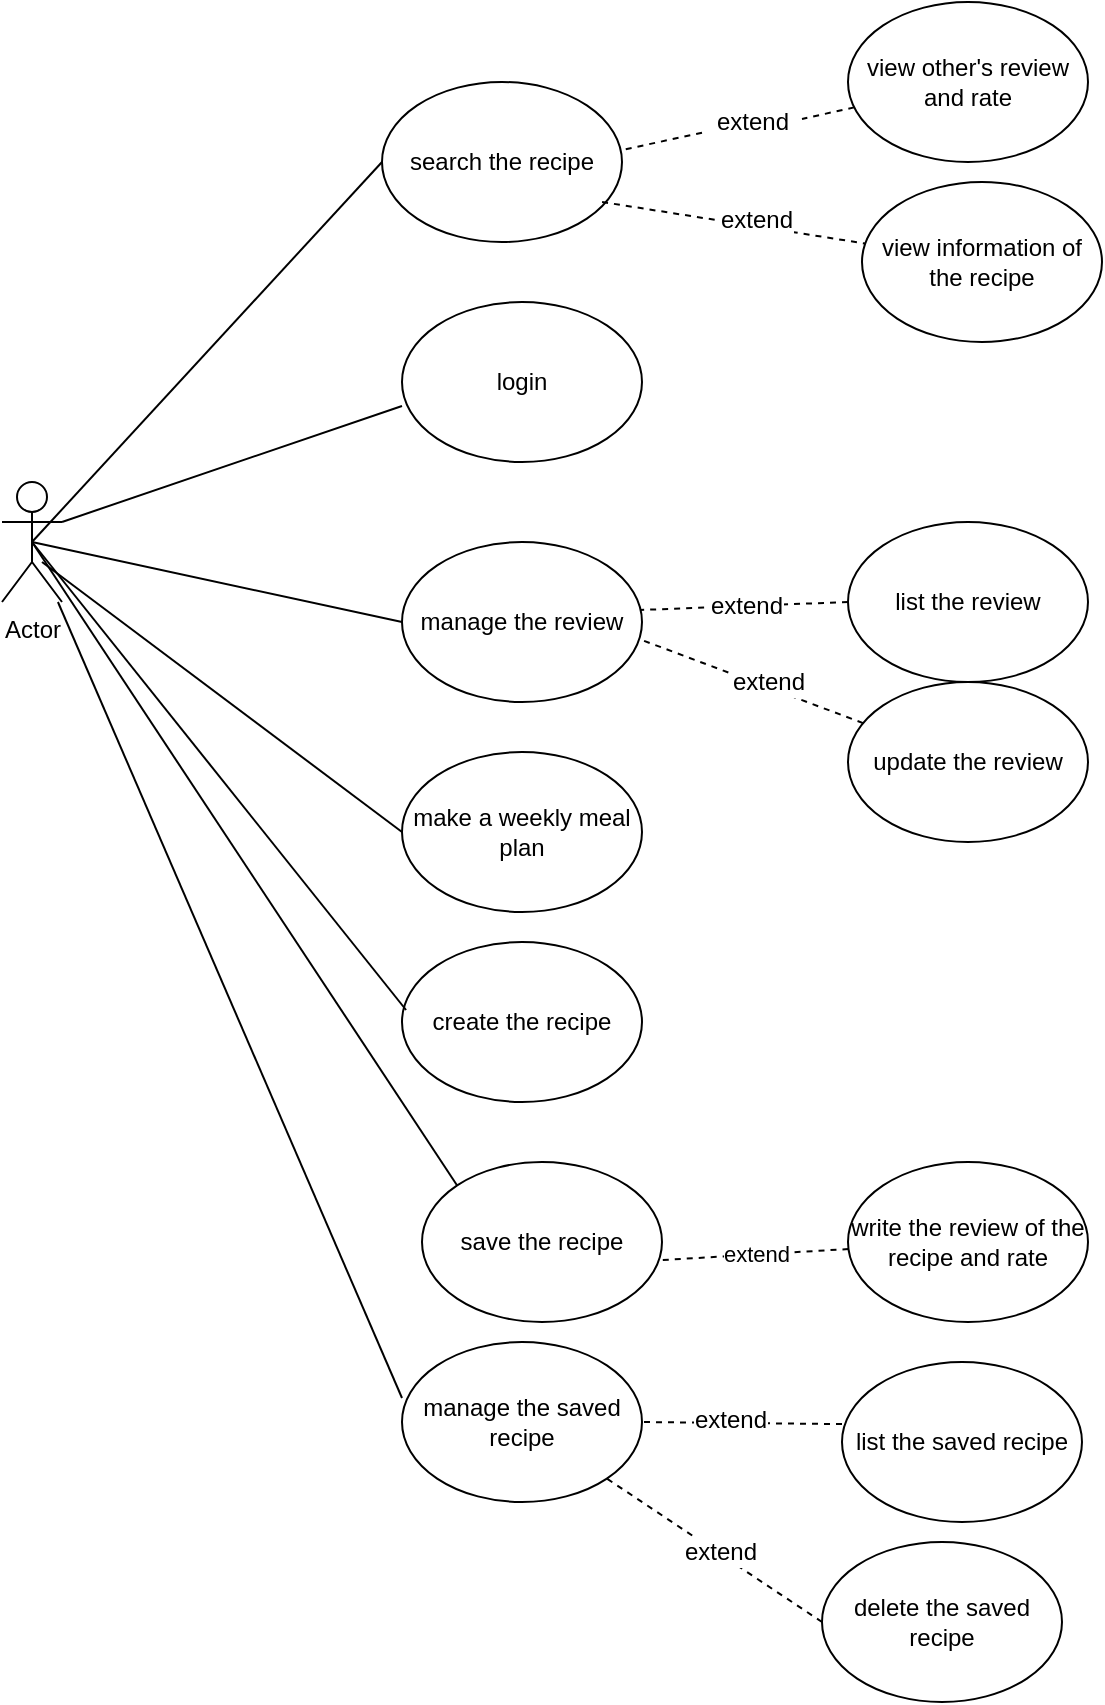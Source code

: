 <mxfile version="12.2.9" type="github" pages="1">
  <diagram id="Bw5xsWEdGbu48Ygzj_-n" name="Page-1">
    <mxGraphModel dx="1355" dy="1915" grid="1" gridSize="10" guides="1" tooltips="1" connect="1" arrows="1" fold="1" page="1" pageScale="1" pageWidth="827" pageHeight="1169" math="0" shadow="0">
      <root>
        <mxCell id="0"/>
        <mxCell id="1" parent="0"/>
        <mxCell id="bjBqQtMSp6dqoQxwANr6-1" value="Actor" style="shape=umlActor;verticalLabelPosition=bottom;labelBackgroundColor=#ffffff;verticalAlign=top;html=1;outlineConnect=0;" parent="1" vertex="1">
          <mxGeometry x="50" y="190" width="30" height="60" as="geometry"/>
        </mxCell>
        <mxCell id="bjBqQtMSp6dqoQxwANr6-2" value="login" style="ellipse;whiteSpace=wrap;html=1;" parent="1" vertex="1">
          <mxGeometry x="250" y="100" width="120" height="80" as="geometry"/>
        </mxCell>
        <mxCell id="bjBqQtMSp6dqoQxwANr6-3" value="" style="endArrow=none;html=1;entryX=0;entryY=0.65;entryDx=0;entryDy=0;entryPerimeter=0;exitX=1;exitY=0.333;exitDx=0;exitDy=0;exitPerimeter=0;" parent="1" source="bjBqQtMSp6dqoQxwANr6-1" target="bjBqQtMSp6dqoQxwANr6-2" edge="1">
          <mxGeometry width="50" height="50" relative="1" as="geometry">
            <mxPoint x="50" y="380" as="sourcePoint"/>
            <mxPoint x="100" y="330" as="targetPoint"/>
          </mxGeometry>
        </mxCell>
        <mxCell id="bjBqQtMSp6dqoQxwANr6-4" value="manage the review" style="ellipse;whiteSpace=wrap;html=1;" parent="1" vertex="1">
          <mxGeometry x="250" y="220" width="120" height="80" as="geometry"/>
        </mxCell>
        <mxCell id="bjBqQtMSp6dqoQxwANr6-5" value="" style="endArrow=none;html=1;exitX=0;exitY=0.5;exitDx=0;exitDy=0;" parent="1" source="bjBqQtMSp6dqoQxwANr6-4" edge="1">
          <mxGeometry width="50" height="50" relative="1" as="geometry">
            <mxPoint x="50" y="480" as="sourcePoint"/>
            <mxPoint x="65" y="220" as="targetPoint"/>
          </mxGeometry>
        </mxCell>
        <mxCell id="bjBqQtMSp6dqoQxwANr6-10" value="list the review" style="ellipse;whiteSpace=wrap;html=1;" parent="1" vertex="1">
          <mxGeometry x="473" y="210" width="120" height="80" as="geometry"/>
        </mxCell>
        <mxCell id="bjBqQtMSp6dqoQxwANr6-12" value="update the review" style="ellipse;whiteSpace=wrap;html=1;" parent="1" vertex="1">
          <mxGeometry x="473" y="290" width="120" height="80" as="geometry"/>
        </mxCell>
        <mxCell id="bjBqQtMSp6dqoQxwANr6-16" value="search the recipe" style="ellipse;whiteSpace=wrap;html=1;" parent="1" vertex="1">
          <mxGeometry x="240" y="-10" width="120" height="80" as="geometry"/>
        </mxCell>
        <mxCell id="bjBqQtMSp6dqoQxwANr6-17" value="" style="endArrow=none;html=1;entryX=0.5;entryY=0.5;entryDx=0;entryDy=0;entryPerimeter=0;exitX=0;exitY=0.5;exitDx=0;exitDy=0;" parent="1" source="bjBqQtMSp6dqoQxwANr6-16" target="bjBqQtMSp6dqoQxwANr6-1" edge="1">
          <mxGeometry width="50" height="50" relative="1" as="geometry">
            <mxPoint x="50" y="670" as="sourcePoint"/>
            <mxPoint x="100" y="620" as="targetPoint"/>
          </mxGeometry>
        </mxCell>
        <mxCell id="bjBqQtMSp6dqoQxwANr6-18" value="save the recipe" style="ellipse;whiteSpace=wrap;html=1;" parent="1" vertex="1">
          <mxGeometry x="260" y="530" width="120" height="80" as="geometry"/>
        </mxCell>
        <mxCell id="bjBqQtMSp6dqoQxwANr6-19" value="" style="endArrow=none;html=1;exitX=0;exitY=0;exitDx=0;exitDy=0;entryX=0.5;entryY=0.5;entryDx=0;entryDy=0;entryPerimeter=0;" parent="1" source="bjBqQtMSp6dqoQxwANr6-18" target="bjBqQtMSp6dqoQxwANr6-1" edge="1">
          <mxGeometry width="50" height="50" relative="1" as="geometry">
            <mxPoint x="50" y="670" as="sourcePoint"/>
            <mxPoint x="50" y="280" as="targetPoint"/>
          </mxGeometry>
        </mxCell>
        <mxCell id="bjBqQtMSp6dqoQxwANr6-20" value="create the recipe" style="ellipse;whiteSpace=wrap;html=1;" parent="1" vertex="1">
          <mxGeometry x="250" y="420" width="120" height="80" as="geometry"/>
        </mxCell>
        <mxCell id="bjBqQtMSp6dqoQxwANr6-21" value="" style="endArrow=none;html=1;entryX=0.017;entryY=0.425;entryDx=0;entryDy=0;entryPerimeter=0;exitX=0.5;exitY=0.5;exitDx=0;exitDy=0;exitPerimeter=0;" parent="1" source="bjBqQtMSp6dqoQxwANr6-1" target="bjBqQtMSp6dqoQxwANr6-20" edge="1">
          <mxGeometry width="50" height="50" relative="1" as="geometry">
            <mxPoint x="70" y="230" as="sourcePoint"/>
            <mxPoint x="100" y="710" as="targetPoint"/>
          </mxGeometry>
        </mxCell>
        <mxCell id="bjBqQtMSp6dqoQxwANr6-25" value="view information of the recipe" style="ellipse;whiteSpace=wrap;html=1;" parent="1" vertex="1">
          <mxGeometry x="480" y="40" width="120" height="80" as="geometry"/>
        </mxCell>
        <mxCell id="bjBqQtMSp6dqoQxwANr6-26" value="" style="endArrow=none;dashed=1;html=1;exitX=0.917;exitY=0.75;exitDx=0;exitDy=0;exitPerimeter=0;" parent="1" source="bjBqQtMSp6dqoQxwANr6-16" target="bjBqQtMSp6dqoQxwANr6-25" edge="1">
          <mxGeometry width="50" height="50" relative="1" as="geometry">
            <mxPoint x="380" y="160" as="sourcePoint"/>
            <mxPoint x="100" y="710" as="targetPoint"/>
          </mxGeometry>
        </mxCell>
        <mxCell id="bjBqQtMSp6dqoQxwANr6-37" value="extend" style="text;html=1;align=center;verticalAlign=middle;resizable=0;points=[];;labelBackgroundColor=#ffffff;" parent="bjBqQtMSp6dqoQxwANr6-26" vertex="1" connectable="0">
          <mxGeometry x="0.164" y="3" relative="1" as="geometry">
            <mxPoint as="offset"/>
          </mxGeometry>
        </mxCell>
        <mxCell id="bjBqQtMSp6dqoQxwANr6-27" value="" style="endArrow=none;dashed=1;html=1;entryX=1;entryY=0.425;entryDx=0;entryDy=0;entryPerimeter=0;" parent="1" source="bjBqQtMSp6dqoQxwANr6-33" target="bjBqQtMSp6dqoQxwANr6-16" edge="1">
          <mxGeometry width="50" height="50" relative="1" as="geometry">
            <mxPoint x="430" y="220" as="sourcePoint"/>
            <mxPoint x="100" y="710" as="targetPoint"/>
          </mxGeometry>
        </mxCell>
        <mxCell id="bjBqQtMSp6dqoQxwANr6-28" value="view other&#39;s review and rate" style="ellipse;whiteSpace=wrap;html=1;" parent="1" vertex="1">
          <mxGeometry x="473" y="-50" width="120" height="80" as="geometry"/>
        </mxCell>
        <mxCell id="bjBqQtMSp6dqoQxwANr6-29" value="write the review of the recipe and rate" style="ellipse;whiteSpace=wrap;html=1;" parent="1" vertex="1">
          <mxGeometry x="473" y="530" width="120" height="80" as="geometry"/>
        </mxCell>
        <mxCell id="bjBqQtMSp6dqoQxwANr6-31" value="make a weekly meal plan" style="ellipse;whiteSpace=wrap;html=1;" parent="1" vertex="1">
          <mxGeometry x="250" y="325" width="120" height="80" as="geometry"/>
        </mxCell>
        <mxCell id="bjBqQtMSp6dqoQxwANr6-32" value="" style="endArrow=none;html=1;exitX=0;exitY=0.5;exitDx=0;exitDy=0;" parent="1" source="bjBqQtMSp6dqoQxwANr6-31" edge="1">
          <mxGeometry width="50" height="50" relative="1" as="geometry">
            <mxPoint x="50" y="800" as="sourcePoint"/>
            <mxPoint x="70" y="230" as="targetPoint"/>
          </mxGeometry>
        </mxCell>
        <mxCell id="bjBqQtMSp6dqoQxwANr6-33" value="extend" style="text;html=1;align=center;verticalAlign=middle;resizable=0;points=[];;autosize=1;" parent="1" vertex="1">
          <mxGeometry x="400" width="50" height="20" as="geometry"/>
        </mxCell>
        <mxCell id="bjBqQtMSp6dqoQxwANr6-34" value="" style="endArrow=none;dashed=1;html=1;entryX=1;entryY=0.425;entryDx=0;entryDy=0;entryPerimeter=0;" parent="1" source="bjBqQtMSp6dqoQxwANr6-28" target="bjBqQtMSp6dqoQxwANr6-33" edge="1">
          <mxGeometry width="50" height="50" relative="1" as="geometry">
            <mxPoint x="460.664" y="55.934" as="sourcePoint"/>
            <mxPoint x="380" y="64" as="targetPoint"/>
          </mxGeometry>
        </mxCell>
        <mxCell id="bjBqQtMSp6dqoQxwANr6-40" value="" style="endArrow=none;dashed=1;html=1;entryX=0.992;entryY=0.425;entryDx=0;entryDy=0;entryPerimeter=0;exitX=0;exitY=0.5;exitDx=0;exitDy=0;" parent="1" source="bjBqQtMSp6dqoQxwANr6-10" target="bjBqQtMSp6dqoQxwANr6-4" edge="1">
          <mxGeometry width="50" height="50" relative="1" as="geometry">
            <mxPoint x="50" y="760" as="sourcePoint"/>
            <mxPoint x="100" y="710" as="targetPoint"/>
          </mxGeometry>
        </mxCell>
        <mxCell id="bjBqQtMSp6dqoQxwANr6-45" value="extend" style="text;html=1;align=center;verticalAlign=middle;resizable=0;points=[];;labelBackgroundColor=#ffffff;" parent="bjBqQtMSp6dqoQxwANr6-40" vertex="1" connectable="0">
          <mxGeometry x="-0.017" relative="1" as="geometry">
            <mxPoint as="offset"/>
          </mxGeometry>
        </mxCell>
        <mxCell id="bjBqQtMSp6dqoQxwANr6-41" value="" style="endArrow=none;dashed=1;html=1;entryX=1;entryY=0.613;entryDx=0;entryDy=0;entryPerimeter=0;" parent="1" source="bjBqQtMSp6dqoQxwANr6-12" target="bjBqQtMSp6dqoQxwANr6-4" edge="1">
          <mxGeometry width="50" height="50" relative="1" as="geometry">
            <mxPoint x="483" y="260" as="sourcePoint"/>
            <mxPoint x="379.04" y="294" as="targetPoint"/>
          </mxGeometry>
        </mxCell>
        <mxCell id="bjBqQtMSp6dqoQxwANr6-44" value="extend" style="text;html=1;align=center;verticalAlign=middle;resizable=0;points=[];;labelBackgroundColor=#ffffff;" parent="bjBqQtMSp6dqoQxwANr6-41" vertex="1" connectable="0">
          <mxGeometry x="-0.11" y="-3" relative="1" as="geometry">
            <mxPoint as="offset"/>
          </mxGeometry>
        </mxCell>
        <mxCell id="bjBqQtMSp6dqoQxwANr6-52" value="extend" style="endArrow=none;dashed=1;html=1;entryX=1;entryY=0.613;entryDx=0;entryDy=0;entryPerimeter=0;" parent="1" source="bjBqQtMSp6dqoQxwANr6-29" target="bjBqQtMSp6dqoQxwANr6-18" edge="1">
          <mxGeometry width="50" height="50" relative="1" as="geometry">
            <mxPoint x="50" y="760" as="sourcePoint"/>
            <mxPoint x="100" y="710" as="targetPoint"/>
          </mxGeometry>
        </mxCell>
        <mxCell id="bjBqQtMSp6dqoQxwANr6-53" value="manage the saved recipe" style="ellipse;whiteSpace=wrap;html=1;" parent="1" vertex="1">
          <mxGeometry x="250" y="620" width="120" height="80" as="geometry"/>
        </mxCell>
        <mxCell id="bjBqQtMSp6dqoQxwANr6-54" value="" style="endArrow=none;html=1;exitX=0;exitY=0.35;exitDx=0;exitDy=0;exitPerimeter=0;" parent="1" source="bjBqQtMSp6dqoQxwANr6-53" target="bjBqQtMSp6dqoQxwANr6-1" edge="1">
          <mxGeometry width="50" height="50" relative="1" as="geometry">
            <mxPoint x="50" y="770" as="sourcePoint"/>
            <mxPoint x="100" y="720" as="targetPoint"/>
          </mxGeometry>
        </mxCell>
        <mxCell id="bjBqQtMSp6dqoQxwANr6-55" value="" style="endArrow=none;dashed=1;html=1;entryX=1;entryY=0.5;entryDx=0;entryDy=0;exitX=0;exitY=0.388;exitDx=0;exitDy=0;exitPerimeter=0;" parent="1" source="bjBqQtMSp6dqoQxwANr6-56" target="bjBqQtMSp6dqoQxwANr6-53" edge="1">
          <mxGeometry width="50" height="50" relative="1" as="geometry">
            <mxPoint x="450" y="660" as="sourcePoint"/>
            <mxPoint x="100" y="720" as="targetPoint"/>
          </mxGeometry>
        </mxCell>
        <mxCell id="bjBqQtMSp6dqoQxwANr6-61" value="extend" style="text;html=1;align=center;verticalAlign=middle;resizable=0;points=[];;labelBackgroundColor=#ffffff;" parent="bjBqQtMSp6dqoQxwANr6-55" vertex="1" connectable="0">
          <mxGeometry x="0.12" y="-2" relative="1" as="geometry">
            <mxPoint as="offset"/>
          </mxGeometry>
        </mxCell>
        <mxCell id="bjBqQtMSp6dqoQxwANr6-56" value="list the saved recipe" style="ellipse;whiteSpace=wrap;html=1;" parent="1" vertex="1">
          <mxGeometry x="470" y="630" width="120" height="80" as="geometry"/>
        </mxCell>
        <mxCell id="bjBqQtMSp6dqoQxwANr6-57" value="delete the saved recipe" style="ellipse;whiteSpace=wrap;html=1;" parent="1" vertex="1">
          <mxGeometry x="460" y="720" width="120" height="80" as="geometry"/>
        </mxCell>
        <mxCell id="bjBqQtMSp6dqoQxwANr6-60" value="" style="endArrow=none;dashed=1;html=1;entryX=1;entryY=1;entryDx=0;entryDy=0;exitX=0;exitY=0.5;exitDx=0;exitDy=0;" parent="1" source="bjBqQtMSp6dqoQxwANr6-57" target="bjBqQtMSp6dqoQxwANr6-53" edge="1">
          <mxGeometry width="50" height="50" relative="1" as="geometry">
            <mxPoint x="50" y="870" as="sourcePoint"/>
            <mxPoint x="100" y="820" as="targetPoint"/>
          </mxGeometry>
        </mxCell>
        <mxCell id="bjBqQtMSp6dqoQxwANr6-62" value="extend" style="text;html=1;align=center;verticalAlign=middle;resizable=0;points=[];;labelBackgroundColor=#ffffff;" parent="bjBqQtMSp6dqoQxwANr6-60" vertex="1" connectable="0">
          <mxGeometry x="-0.043" y="-1" relative="1" as="geometry">
            <mxPoint as="offset"/>
          </mxGeometry>
        </mxCell>
      </root>
    </mxGraphModel>
  </diagram>
</mxfile>
